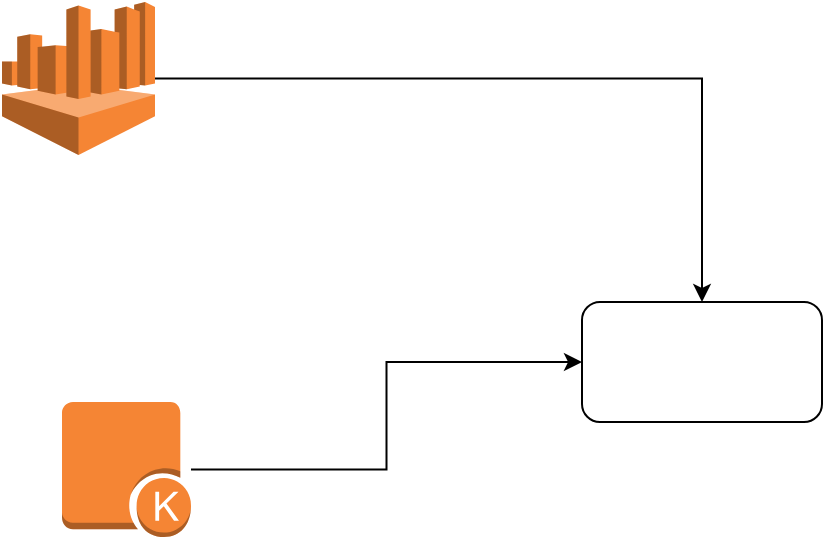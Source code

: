 <mxfile version="20.2.6" type="github">
  <diagram id="xIe_HG_3Km9X2vpp73J5" name="Page-1">
    <mxGraphModel dx="1971" dy="1072" grid="1" gridSize="10" guides="1" tooltips="1" connect="1" arrows="1" fold="1" page="1" pageScale="1" pageWidth="850" pageHeight="1100" math="0" shadow="0">
      <root>
        <mxCell id="0" />
        <mxCell id="1" parent="0" />
        <mxCell id="fIOTUQeOJa7oL_ZKa7Nh-4" style="edgeStyle=orthogonalEdgeStyle;rounded=0;orthogonalLoop=1;jettySize=auto;html=1;" edge="1" parent="1" source="fIOTUQeOJa7oL_ZKa7Nh-1" target="fIOTUQeOJa7oL_ZKa7Nh-3">
          <mxGeometry relative="1" as="geometry" />
        </mxCell>
        <mxCell id="fIOTUQeOJa7oL_ZKa7Nh-1" value="" style="outlineConnect=0;dashed=0;verticalLabelPosition=bottom;verticalAlign=top;align=center;html=1;shape=mxgraph.aws3.athena;fillColor=#F58534;gradientColor=none;" vertex="1" parent="1">
          <mxGeometry x="190" y="160" width="76.5" height="76.5" as="geometry" />
        </mxCell>
        <mxCell id="fIOTUQeOJa7oL_ZKa7Nh-5" style="edgeStyle=orthogonalEdgeStyle;rounded=0;orthogonalLoop=1;jettySize=auto;html=1;" edge="1" parent="1" source="fIOTUQeOJa7oL_ZKa7Nh-2" target="fIOTUQeOJa7oL_ZKa7Nh-3">
          <mxGeometry relative="1" as="geometry" />
        </mxCell>
        <mxCell id="fIOTUQeOJa7oL_ZKa7Nh-2" value="" style="outlineConnect=0;dashed=0;verticalLabelPosition=bottom;verticalAlign=top;align=center;html=1;shape=mxgraph.aws3.kinesis_enabled_app;fillColor=#F58534;gradientColor=none;" vertex="1" parent="1">
          <mxGeometry x="220" y="360" width="64.5" height="67.5" as="geometry" />
        </mxCell>
        <mxCell id="fIOTUQeOJa7oL_ZKa7Nh-3" value="" style="rounded=1;whiteSpace=wrap;html=1;" vertex="1" parent="1">
          <mxGeometry x="480" y="310" width="120" height="60" as="geometry" />
        </mxCell>
      </root>
    </mxGraphModel>
  </diagram>
</mxfile>
